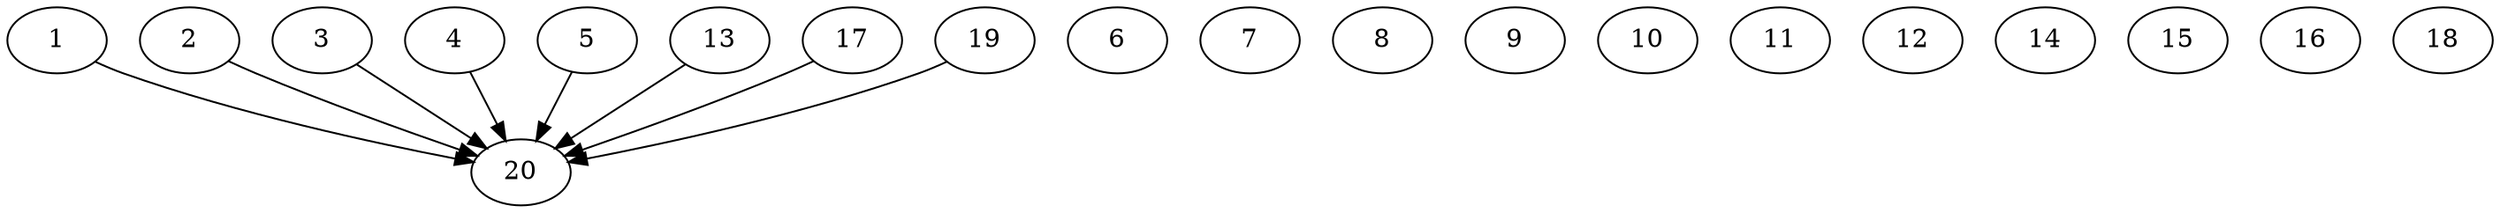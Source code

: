 // DAG automatically generated by daggen at Thu Oct  3 13:58:42 2019
// ./daggen --dot -n 20 --ccr 0.3 --fat 0.9 --regular 0.5 --density 0.6 --mindata 5242880 --maxdata 52428800 
digraph G {
  1 [size="70280533", alpha="0.13", expect_size="21084160"] 
  1 -> 20 [size ="21084160"]
  2 [size="105861120", alpha="0.20", expect_size="31758336"] 
  2 -> 20 [size ="31758336"]
  3 [size="56975360", alpha="0.16", expect_size="17092608"] 
  3 -> 20 [size ="17092608"]
  4 [size="30655147", alpha="0.20", expect_size="9196544"] 
  4 -> 20 [size ="9196544"]
  5 [size="59409067", alpha="0.07", expect_size="17822720"] 
  5 -> 20 [size ="17822720"]
  6 [size="36590933", alpha="0.13", expect_size="10977280"] 
  7 [size="172421120", alpha="0.02", expect_size="51726336"] 
  8 [size="57531733", alpha="0.15", expect_size="17259520"] 
  9 [size="166458027", alpha="0.01", expect_size="49937408"] 
  10 [size="149343573", alpha="0.19", expect_size="44803072"] 
  11 [size="109312000", alpha="0.17", expect_size="32793600"] 
  12 [size="53265067", alpha="0.03", expect_size="15979520"] 
  13 [size="51991893", alpha="0.09", expect_size="15597568"] 
  13 -> 20 [size ="15597568"]
  14 [size="21384533", alpha="0.16", expect_size="6415360"] 
  15 [size="20637013", alpha="0.02", expect_size="6191104"] 
  16 [size="73966933", alpha="0.19", expect_size="22190080"] 
  17 [size="173479253", alpha="0.01", expect_size="52043776"] 
  17 -> 20 [size ="52043776"]
  18 [size="29381973", alpha="0.14", expect_size="8814592"] 
  19 [size="144616107", alpha="0.08", expect_size="43384832"] 
  19 -> 20 [size ="43384832"]
  20 [size="150712320", alpha="0.16", expect_size="45213696"] 
}
